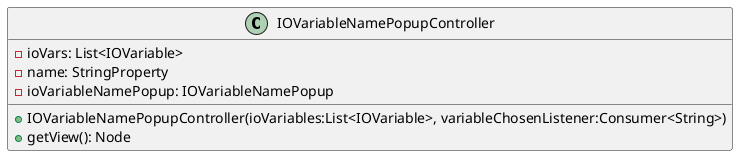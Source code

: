 @startuml

    class IOVariableNamePopupController {
        -ioVars: List<IOVariable>
        -name: StringProperty
        -ioVariableNamePopup: IOVariableNamePopup
        +IOVariableNamePopupController(ioVariables:List<IOVariable>, variableChosenListener:Consumer<String>)
        +getView(): Node
    }

@enduml
